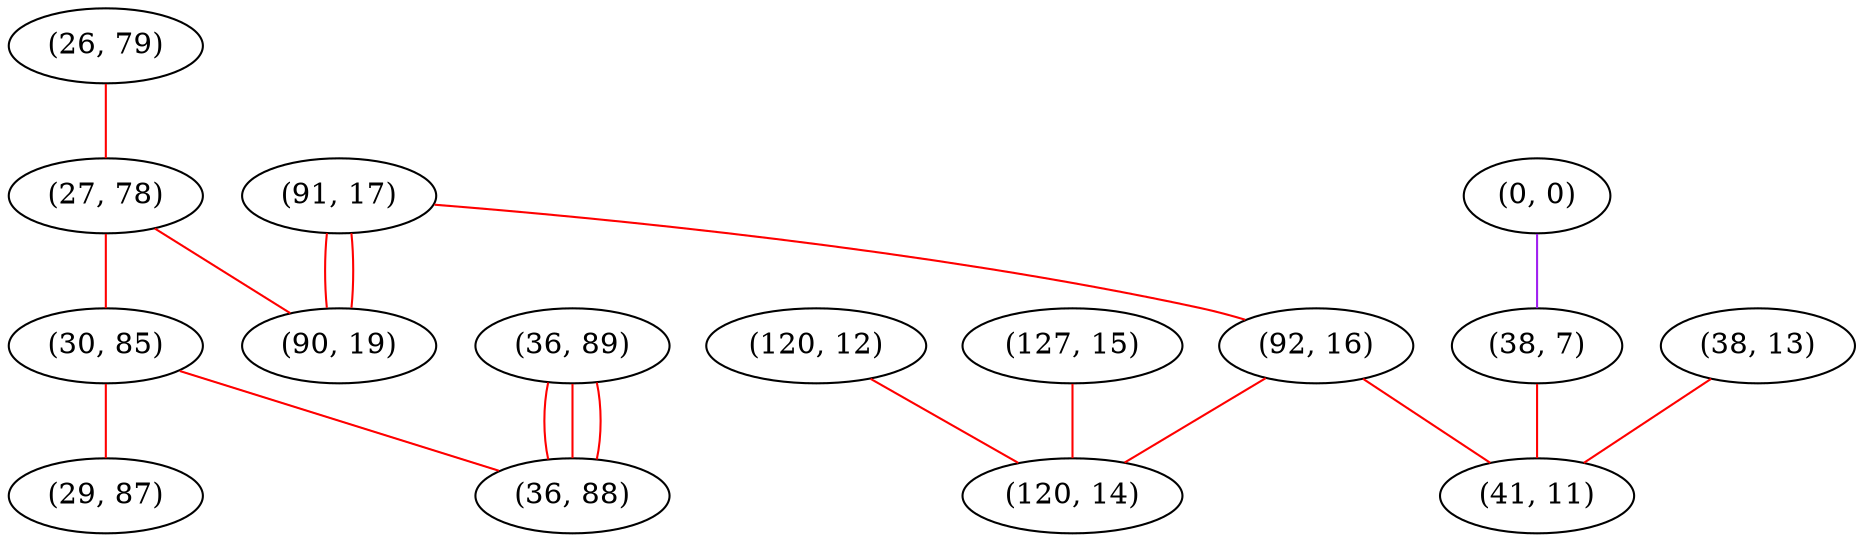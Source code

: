 graph "" {
"(26, 79)";
"(91, 17)";
"(0, 0)";
"(38, 7)";
"(27, 78)";
"(30, 85)";
"(92, 16)";
"(120, 12)";
"(127, 15)";
"(120, 14)";
"(29, 87)";
"(36, 89)";
"(38, 13)";
"(36, 88)";
"(41, 11)";
"(90, 19)";
"(26, 79)" -- "(27, 78)"  [color=red, key=0, weight=1];
"(91, 17)" -- "(90, 19)"  [color=red, key=0, weight=1];
"(91, 17)" -- "(90, 19)"  [color=red, key=1, weight=1];
"(91, 17)" -- "(92, 16)"  [color=red, key=0, weight=1];
"(0, 0)" -- "(38, 7)"  [color=purple, key=0, weight=4];
"(38, 7)" -- "(41, 11)"  [color=red, key=0, weight=1];
"(27, 78)" -- "(90, 19)"  [color=red, key=0, weight=1];
"(27, 78)" -- "(30, 85)"  [color=red, key=0, weight=1];
"(30, 85)" -- "(29, 87)"  [color=red, key=0, weight=1];
"(30, 85)" -- "(36, 88)"  [color=red, key=0, weight=1];
"(92, 16)" -- "(120, 14)"  [color=red, key=0, weight=1];
"(92, 16)" -- "(41, 11)"  [color=red, key=0, weight=1];
"(120, 12)" -- "(120, 14)"  [color=red, key=0, weight=1];
"(127, 15)" -- "(120, 14)"  [color=red, key=0, weight=1];
"(36, 89)" -- "(36, 88)"  [color=red, key=0, weight=1];
"(36, 89)" -- "(36, 88)"  [color=red, key=1, weight=1];
"(36, 89)" -- "(36, 88)"  [color=red, key=2, weight=1];
"(38, 13)" -- "(41, 11)"  [color=red, key=0, weight=1];
}

